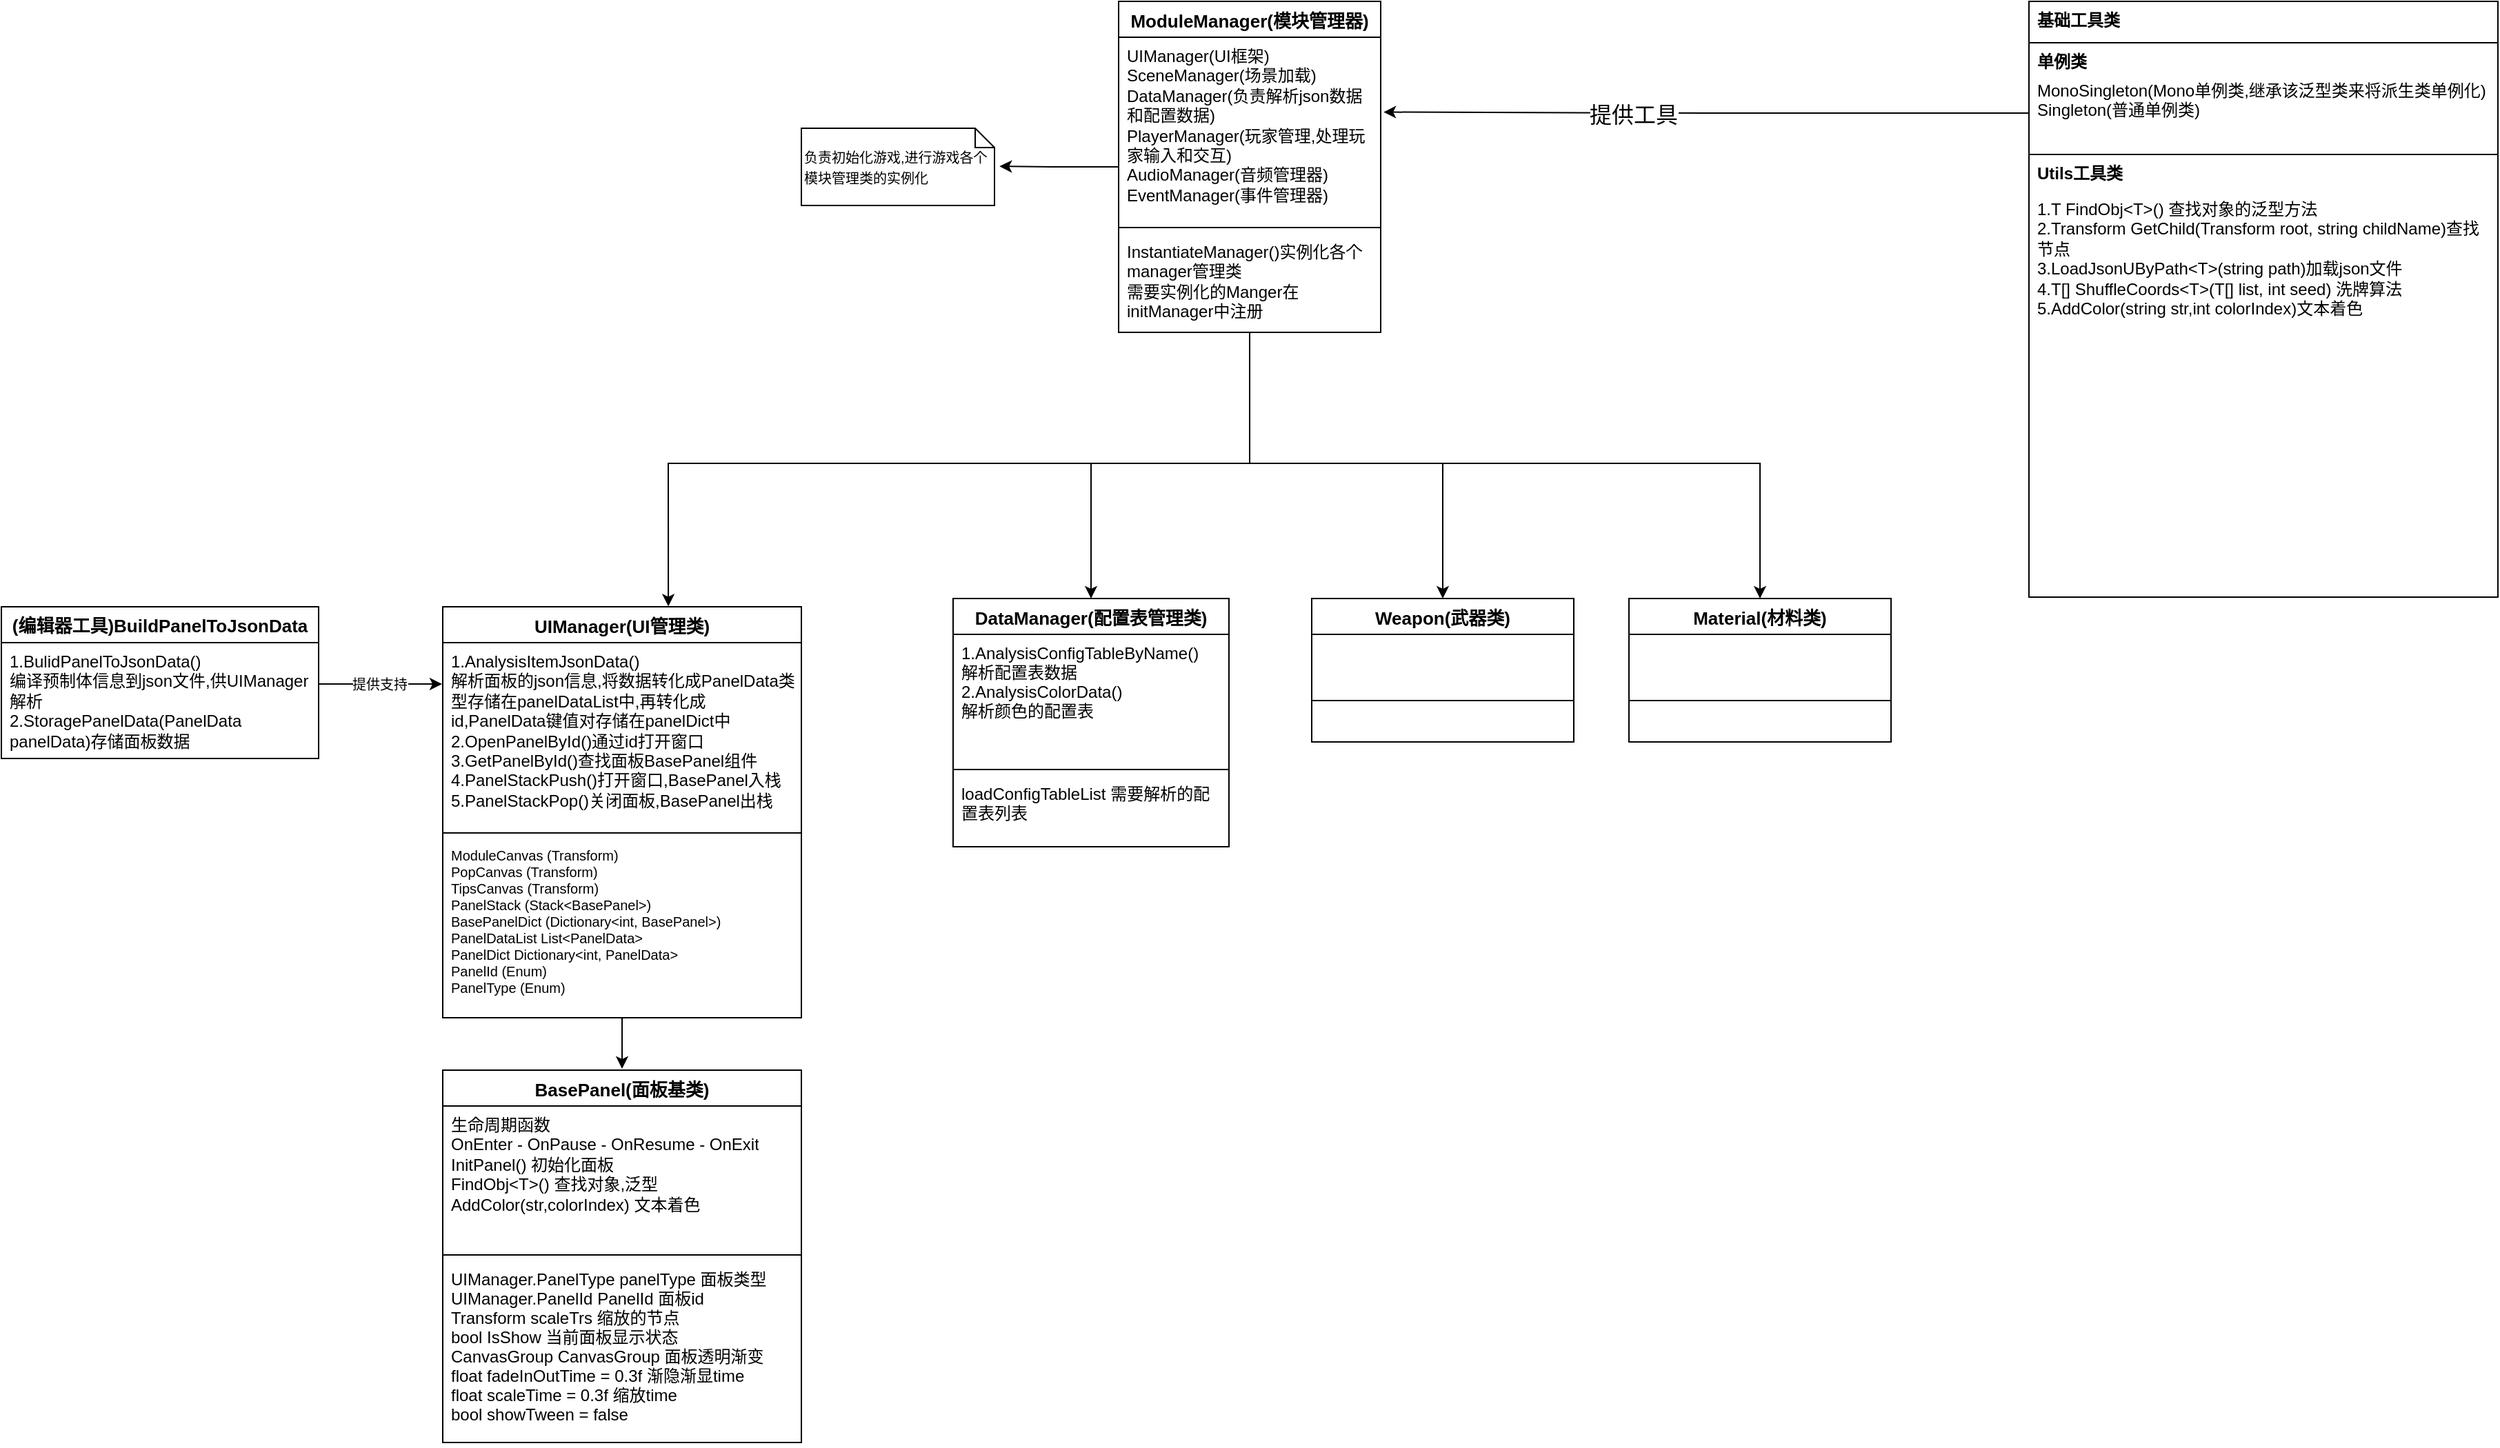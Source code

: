 <mxfile version="14.6.6" type="device"><diagram id="ZgeXcxt-RcczMnQYIGHZ" name="Page-1"><mxGraphModel dx="1919" dy="1698" grid="1" gridSize="10" guides="1" tooltips="1" connect="1" arrows="1" fold="1" page="1" pageScale="1" pageWidth="850" pageHeight="1100" math="0" shadow="0"><root><mxCell id="0"/><mxCell id="1" parent="0"/><mxCell id="vKB0ZqlE3LSPeBJvuY-X-1" style="edgeStyle=orthogonalEdgeStyle;rounded=0;orthogonalLoop=1;jettySize=auto;html=1;entryX=1.026;entryY=0.493;entryDx=0;entryDy=0;entryPerimeter=0;" edge="1" parent="1" source="dufxgDNVYpHI1OGXflw_-8" target="dufxgDNVYpHI1OGXflw_-13"><mxGeometry relative="1" as="geometry"/></mxCell><mxCell id="vKB0ZqlE3LSPeBJvuY-X-3" style="edgeStyle=orthogonalEdgeStyle;rounded=0;orthogonalLoop=1;jettySize=auto;html=1;entryX=0.629;entryY=-0.001;entryDx=0;entryDy=0;entryPerimeter=0;" edge="1" parent="1" source="dufxgDNVYpHI1OGXflw_-8" target="dufxgDNVYpHI1OGXflw_-14"><mxGeometry relative="1" as="geometry"><Array as="points"><mxPoint x="455" y="320"/><mxPoint x="33" y="320"/></Array></mxGeometry></mxCell><mxCell id="vKB0ZqlE3LSPeBJvuY-X-4" style="edgeStyle=orthogonalEdgeStyle;rounded=0;orthogonalLoop=1;jettySize=auto;html=1;" edge="1" parent="1" source="dufxgDNVYpHI1OGXflw_-8" target="dufxgDNVYpHI1OGXflw_-20"><mxGeometry relative="1" as="geometry"><Array as="points"><mxPoint x="455" y="320"/><mxPoint x="340" y="320"/></Array></mxGeometry></mxCell><mxCell id="vKB0ZqlE3LSPeBJvuY-X-5" style="edgeStyle=orthogonalEdgeStyle;rounded=0;orthogonalLoop=1;jettySize=auto;html=1;" edge="1" parent="1" source="dufxgDNVYpHI1OGXflw_-8" target="dufxgDNVYpHI1OGXflw_-30"><mxGeometry relative="1" as="geometry"><Array as="points"><mxPoint x="455" y="320"/><mxPoint x="595" y="320"/></Array></mxGeometry></mxCell><mxCell id="vKB0ZqlE3LSPeBJvuY-X-6" style="edgeStyle=orthogonalEdgeStyle;rounded=0;orthogonalLoop=1;jettySize=auto;html=1;" edge="1" parent="1" source="dufxgDNVYpHI1OGXflw_-8" target="dufxgDNVYpHI1OGXflw_-36"><mxGeometry relative="1" as="geometry"><Array as="points"><mxPoint x="455" y="320"/><mxPoint x="825" y="320"/></Array></mxGeometry></mxCell><mxCell id="dufxgDNVYpHI1OGXflw_-8" value="ModuleManager(模块管理器)" style="swimlane;fontStyle=1;align=center;verticalAlign=top;childLayout=stackLayout;horizontal=1;startSize=26;horizontalStack=0;resizeParent=1;resizeParentMax=0;resizeLast=0;collapsible=1;marginBottom=0;fontSize=13;" parent="1" vertex="1"><mxGeometry x="360" y="-15" width="190" height="240" as="geometry"/></mxCell><mxCell id="dufxgDNVYpHI1OGXflw_-9" value="UIManager(UI框架)&#10;SceneManager(场景加载)&#10;DataManager(负责解析json数据和配置数据)&#10;PlayerManager(玩家管理,处理玩家输入和交互)&#10;AudioManager(音频管理器)&#10;EventManager(事件管理器)" style="text;strokeColor=none;fillColor=none;align=left;verticalAlign=top;spacingLeft=4;spacingRight=4;overflow=hidden;rotatable=0;points=[[0,0.5],[1,0.5]];portConstraint=eastwest;whiteSpace=wrap;fontSize=12;" parent="dufxgDNVYpHI1OGXflw_-8" vertex="1"><mxGeometry y="26" width="190" height="134" as="geometry"/></mxCell><mxCell id="dufxgDNVYpHI1OGXflw_-10" value="" style="line;strokeWidth=1;fillColor=none;align=left;verticalAlign=middle;spacingTop=-1;spacingLeft=3;spacingRight=3;rotatable=0;labelPosition=right;points=[];portConstraint=eastwest;" parent="dufxgDNVYpHI1OGXflw_-8" vertex="1"><mxGeometry y="160" width="190" height="8" as="geometry"/></mxCell><mxCell id="dufxgDNVYpHI1OGXflw_-11" value="InstantiateManager()实例化各个manager管理类&#10;需要实例化的Manger在initManager中注册&#10;" style="text;strokeColor=none;fillColor=none;align=left;verticalAlign=top;spacingLeft=4;spacingRight=4;overflow=hidden;rotatable=0;points=[[0,0.5],[1,0.5]];portConstraint=eastwest;whiteSpace=wrap;" parent="dufxgDNVYpHI1OGXflw_-8" vertex="1"><mxGeometry y="168" width="190" height="72" as="geometry"/></mxCell><mxCell id="dufxgDNVYpHI1OGXflw_-13" value="&lt;font style=&quot;font-size: 10px&quot;&gt;负责初始化游戏,进行游戏各个模块管理类的实例化&lt;/font&gt;" style="shape=note;size=14;whiteSpace=wrap;html=1;align=left;" parent="1" vertex="1"><mxGeometry x="130" y="77" width="140" height="56" as="geometry"/></mxCell><mxCell id="j-RzL0DU3MNYRk3NxdLc-9" style="edgeStyle=orthogonalEdgeStyle;rounded=0;orthogonalLoop=1;jettySize=auto;html=1;fontSize=13;fontColor=#000000;" parent="1" source="dufxgDNVYpHI1OGXflw_-14" edge="1"><mxGeometry relative="1" as="geometry"><mxPoint y="759" as="targetPoint"/></mxGeometry></mxCell><mxCell id="dufxgDNVYpHI1OGXflw_-14" value="UIManager(UI管理类)" style="swimlane;fontStyle=1;align=center;verticalAlign=top;childLayout=stackLayout;horizontal=1;startSize=26;horizontalStack=0;resizeParent=1;resizeParentMax=0;resizeLast=0;collapsible=1;marginBottom=0;fontSize=13;" parent="1" vertex="1"><mxGeometry x="-130" y="424" width="260" height="298" as="geometry"><mxRectangle x="-130" y="424" width="160" height="26" as="alternateBounds"/></mxGeometry></mxCell><mxCell id="dufxgDNVYpHI1OGXflw_-15" value="1.AnalysisItemJsonData()&#10;解析面板的json信息,将数据转化成PanelData类型存储在panelDataList中,再转化成id,PanelData键值对存储在panelDict中&#10;2.OpenPanelById()通过id打开窗口&#10;3.GetPanelById()查找面板BasePanel组件&#10;4.PanelStackPush()打开窗口,BasePanel入栈&#10;5.PanelStackPop()关闭面板,BasePanel出栈" style="text;strokeColor=none;fillColor=none;align=left;verticalAlign=top;spacingLeft=4;spacingRight=4;overflow=hidden;rotatable=0;points=[[0,0.5],[1,0.5]];portConstraint=eastwest;whiteSpace=wrap;fontSize=12;" parent="dufxgDNVYpHI1OGXflw_-14" vertex="1"><mxGeometry y="26" width="260" height="134" as="geometry"/></mxCell><mxCell id="dufxgDNVYpHI1OGXflw_-16" value="" style="line;strokeWidth=1;fillColor=none;align=left;verticalAlign=middle;spacingTop=-1;spacingLeft=3;spacingRight=3;rotatable=0;labelPosition=right;points=[];portConstraint=eastwest;" parent="dufxgDNVYpHI1OGXflw_-14" vertex="1"><mxGeometry y="160" width="260" height="8" as="geometry"/></mxCell><mxCell id="dufxgDNVYpHI1OGXflw_-17" value="ModuleCanvas (Transform) &#10;PopCanvas (Transform)&#10;TipsCanvas (Transform)&#10;PanelStack (Stack&lt;BasePanel&gt;)&#10;BasePanelDict (Dictionary&lt;int, BasePanel&gt;)&#10;PanelDataList List&lt;PanelData&gt;&#10;PanelDict Dictionary&lt;int, PanelData&gt;&#10;PanelId (Enum)&#10;PanelType (Enum)" style="text;strokeColor=none;fillColor=none;align=left;verticalAlign=top;spacingLeft=4;spacingRight=4;overflow=hidden;rotatable=0;points=[[0,0.5],[1,0.5]];portConstraint=eastwest;fontSize=10;" parent="dufxgDNVYpHI1OGXflw_-14" vertex="1"><mxGeometry y="168" width="260" height="130" as="geometry"/></mxCell><mxCell id="dufxgDNVYpHI1OGXflw_-20" value="DataManager(配置表管理类)" style="swimlane;fontStyle=1;align=center;verticalAlign=top;childLayout=stackLayout;horizontal=1;startSize=26;horizontalStack=0;resizeParent=1;resizeParentMax=0;resizeLast=0;collapsible=1;marginBottom=0;fontSize=13;" parent="1" vertex="1"><mxGeometry x="240" y="418" width="200" height="180" as="geometry"><mxRectangle x="240" y="418" width="200" height="26" as="alternateBounds"/></mxGeometry></mxCell><mxCell id="dufxgDNVYpHI1OGXflw_-21" value="1.AnalysisConfigTableByName()&#10;解析配置表数据&#10;2.AnalysisColorData()&#10;解析颜色的配置表" style="text;strokeColor=none;fillColor=none;align=left;verticalAlign=top;spacingLeft=4;spacingRight=4;overflow=hidden;rotatable=0;points=[[0,0.5],[1,0.5]];portConstraint=eastwest;" parent="dufxgDNVYpHI1OGXflw_-20" vertex="1"><mxGeometry y="26" width="200" height="94" as="geometry"/></mxCell><mxCell id="dufxgDNVYpHI1OGXflw_-22" value="" style="line;strokeWidth=1;fillColor=none;align=left;verticalAlign=middle;spacingTop=-1;spacingLeft=3;spacingRight=3;rotatable=0;labelPosition=right;points=[];portConstraint=eastwest;" parent="dufxgDNVYpHI1OGXflw_-20" vertex="1"><mxGeometry y="120" width="200" height="8" as="geometry"/></mxCell><mxCell id="dufxgDNVYpHI1OGXflw_-23" value="loadConfigTableList 需要解析的配置表列表&#10;" style="text;strokeColor=none;fillColor=none;align=left;verticalAlign=top;spacingLeft=4;spacingRight=4;overflow=hidden;rotatable=0;points=[[0,0.5],[1,0.5]];portConstraint=eastwest;whiteSpace=wrap;" parent="dufxgDNVYpHI1OGXflw_-20" vertex="1"><mxGeometry y="128" width="200" height="52" as="geometry"/></mxCell><mxCell id="dufxgDNVYpHI1OGXflw_-30" value="Weapon(武器类)" style="swimlane;fontStyle=1;align=center;verticalAlign=top;childLayout=stackLayout;horizontal=1;startSize=26;horizontalStack=0;resizeParent=1;resizeParentMax=0;resizeLast=0;collapsible=1;marginBottom=0;fontSize=13;" parent="1" vertex="1"><mxGeometry x="500" y="418" width="190" height="104" as="geometry"/></mxCell><mxCell id="dufxgDNVYpHI1OGXflw_-31" value="&#10;&#10;" style="text;strokeColor=none;fillColor=none;align=left;verticalAlign=top;spacingLeft=4;spacingRight=4;overflow=hidden;rotatable=0;points=[[0,0.5],[1,0.5]];portConstraint=eastwest;" parent="dufxgDNVYpHI1OGXflw_-30" vertex="1"><mxGeometry y="26" width="190" height="44" as="geometry"/></mxCell><mxCell id="dufxgDNVYpHI1OGXflw_-32" value="" style="line;strokeWidth=1;fillColor=none;align=left;verticalAlign=middle;spacingTop=-1;spacingLeft=3;spacingRight=3;rotatable=0;labelPosition=right;points=[];portConstraint=eastwest;" parent="dufxgDNVYpHI1OGXflw_-30" vertex="1"><mxGeometry y="70" width="190" height="8" as="geometry"/></mxCell><mxCell id="dufxgDNVYpHI1OGXflw_-33" value="&#10;&#10;" style="text;strokeColor=none;fillColor=none;align=left;verticalAlign=top;spacingLeft=4;spacingRight=4;overflow=hidden;rotatable=0;points=[[0,0.5],[1,0.5]];portConstraint=eastwest;" parent="dufxgDNVYpHI1OGXflw_-30" vertex="1"><mxGeometry y="78" width="190" height="26" as="geometry"/></mxCell><mxCell id="dufxgDNVYpHI1OGXflw_-36" value="Material(材料类)" style="swimlane;fontStyle=1;align=center;verticalAlign=top;childLayout=stackLayout;horizontal=1;startSize=26;horizontalStack=0;resizeParent=1;resizeParentMax=0;resizeLast=0;collapsible=1;marginBottom=0;fontSize=13;" parent="1" vertex="1"><mxGeometry x="730" y="418" width="190" height="104" as="geometry"/></mxCell><mxCell id="dufxgDNVYpHI1OGXflw_-37" value="&#10;&#10;" style="text;strokeColor=none;fillColor=none;align=left;verticalAlign=top;spacingLeft=4;spacingRight=4;overflow=hidden;rotatable=0;points=[[0,0.5],[1,0.5]];portConstraint=eastwest;" parent="dufxgDNVYpHI1OGXflw_-36" vertex="1"><mxGeometry y="26" width="190" height="44" as="geometry"/></mxCell><mxCell id="dufxgDNVYpHI1OGXflw_-38" value="" style="line;strokeWidth=1;fillColor=none;align=left;verticalAlign=middle;spacingTop=-1;spacingLeft=3;spacingRight=3;rotatable=0;labelPosition=right;points=[];portConstraint=eastwest;" parent="dufxgDNVYpHI1OGXflw_-36" vertex="1"><mxGeometry y="70" width="190" height="8" as="geometry"/></mxCell><mxCell id="dufxgDNVYpHI1OGXflw_-39" value="&#10;&#10;" style="text;strokeColor=none;fillColor=none;align=left;verticalAlign=top;spacingLeft=4;spacingRight=4;overflow=hidden;rotatable=0;points=[[0,0.5],[1,0.5]];portConstraint=eastwest;" parent="dufxgDNVYpHI1OGXflw_-36" vertex="1"><mxGeometry y="78" width="190" height="26" as="geometry"/></mxCell><mxCell id="j-RzL0DU3MNYRk3NxdLc-2" value="BasePanel(面板基类)" style="swimlane;fontStyle=1;align=center;verticalAlign=top;childLayout=stackLayout;horizontal=1;startSize=26;horizontalStack=0;resizeParent=1;resizeParentMax=0;resizeLast=0;collapsible=1;marginBottom=0;fontSize=13;" parent="1" vertex="1"><mxGeometry x="-130" y="760" width="260" height="270" as="geometry"><mxRectangle x="-130" y="760" width="160" height="26" as="alternateBounds"/></mxGeometry></mxCell><mxCell id="j-RzL0DU3MNYRk3NxdLc-3" value="生命周期函数&#10;OnEnter - OnPause - OnResume - OnExit&#10;InitPanel() 初始化面板&#10;FindObj&lt;T&gt;() 查找对象,泛型&#10;AddColor(str,colorIndex) 文本着色&#10;" style="text;strokeColor=none;fillColor=none;align=left;verticalAlign=top;spacingLeft=4;spacingRight=4;overflow=hidden;rotatable=0;points=[[0,0.5],[1,0.5]];portConstraint=eastwest;whiteSpace=wrap;" parent="j-RzL0DU3MNYRk3NxdLc-2" vertex="1"><mxGeometry y="26" width="260" height="104" as="geometry"/></mxCell><mxCell id="j-RzL0DU3MNYRk3NxdLc-4" value="" style="line;strokeWidth=1;fillColor=none;align=left;verticalAlign=middle;spacingTop=-1;spacingLeft=3;spacingRight=3;rotatable=0;labelPosition=right;points=[];portConstraint=eastwest;" parent="j-RzL0DU3MNYRk3NxdLc-2" vertex="1"><mxGeometry y="130" width="260" height="8" as="geometry"/></mxCell><mxCell id="j-RzL0DU3MNYRk3NxdLc-5" value="UIManager.PanelType panelType 面板类型&#10;UIManager.PanelId PanelId 面板id&#10;Transform scaleTrs 缩放的节点&#10;bool IsShow 当前面板显示状态&#10;CanvasGroup CanvasGroup 面板透明渐变&#10;float fadeInOutTime = 0.3f 渐隐渐显time&#10;float scaleTime = 0.3f 缩放time&#10;bool showTween = false" style="text;strokeColor=none;fillColor=none;align=left;verticalAlign=top;spacingLeft=4;spacingRight=4;overflow=hidden;rotatable=0;points=[[0,0.5],[1,0.5]];portConstraint=eastwest;" parent="j-RzL0DU3MNYRk3NxdLc-2" vertex="1"><mxGeometry y="138" width="260" height="132" as="geometry"/></mxCell><mxCell id="j-RzL0DU3MNYRk3NxdLc-16" value="提供支持" style="edgeStyle=orthogonalEdgeStyle;rounded=0;orthogonalLoop=1;jettySize=auto;html=1;entryX=-0.002;entryY=0.224;entryDx=0;entryDy=0;entryPerimeter=0;fontSize=10;fontColor=#000000;" parent="1" source="j-RzL0DU3MNYRk3NxdLc-21" target="dufxgDNVYpHI1OGXflw_-15" edge="1"><mxGeometry relative="1" as="geometry"><mxPoint x="-240" y="447" as="sourcePoint"/><Array as="points"><mxPoint x="-200" y="480"/><mxPoint x="-200" y="480"/></Array></mxGeometry></mxCell><mxCell id="j-RzL0DU3MNYRk3NxdLc-20" value="(编辑器工具)BuildPanelToJsonData" style="swimlane;fontStyle=1;childLayout=stackLayout;horizontal=1;startSize=26;horizontalStack=0;resizeParent=1;resizeParentMax=0;resizeLast=0;collapsible=1;marginBottom=0;align=center;fontSize=13;fontColor=#000000;html=0;" parent="1" vertex="1"><mxGeometry x="-450" y="424" width="230" height="110" as="geometry"/></mxCell><mxCell id="j-RzL0DU3MNYRk3NxdLc-21" value="1.BulidPanelToJsonData()&#10;编译预制体信息到json文件,供UIManager解析&#10;2.StoragePanelData(PanelData panelData)存储面板数据" style="text;strokeColor=none;fillColor=none;spacingLeft=4;spacingRight=4;overflow=hidden;rotatable=0;points=[[0,0.5],[1,0.5]];portConstraint=eastwest;fontSize=12;whiteSpace=wrap;" parent="j-RzL0DU3MNYRk3NxdLc-20" vertex="1"><mxGeometry y="26" width="230" height="84" as="geometry"/></mxCell><mxCell id="j-RzL0DU3MNYRk3NxdLc-35" value="" style="html=1;fontSize=13;fontColor=#000000;align=left;" parent="1" vertex="1"><mxGeometry x="1020" y="96" width="340" height="321" as="geometry"/></mxCell><mxCell id="j-RzL0DU3MNYRk3NxdLc-36" value="Utils工具类" style="text;strokeColor=none;fillColor=none;spacingLeft=4;spacingRight=4;overflow=hidden;rotatable=0;points=[[0,0.5],[1,0.5]];portConstraint=eastwest;fontSize=12;whiteSpace=wrap;fontStyle=1" parent="1" vertex="1"><mxGeometry x="1020" y="96" width="180" height="30" as="geometry"/></mxCell><mxCell id="j-RzL0DU3MNYRk3NxdLc-37" value="" style="html=1;fontSize=13;fontColor=#000000;align=left;" parent="1" vertex="1"><mxGeometry x="1020" y="15" width="340" height="81" as="geometry"/></mxCell><mxCell id="j-RzL0DU3MNYRk3NxdLc-38" value="单例类" style="text;strokeColor=none;fillColor=none;spacingLeft=4;spacingRight=4;overflow=hidden;rotatable=0;points=[[0,0.5],[1,0.5]];portConstraint=eastwest;fontSize=12;whiteSpace=wrap;fontStyle=1" parent="1" vertex="1"><mxGeometry x="1020" y="15" width="180" height="30" as="geometry"/></mxCell><mxCell id="vKB0ZqlE3LSPeBJvuY-X-7" style="edgeStyle=orthogonalEdgeStyle;rounded=0;orthogonalLoop=1;jettySize=auto;html=1;entryX=1.011;entryY=0.405;entryDx=0;entryDy=0;entryPerimeter=0;" edge="1" parent="1" source="j-RzL0DU3MNYRk3NxdLc-39" target="dufxgDNVYpHI1OGXflw_-9"><mxGeometry relative="1" as="geometry"/></mxCell><mxCell id="vKB0ZqlE3LSPeBJvuY-X-8" value="&lt;font style=&quot;font-size: 16px&quot;&gt;提供工具&lt;/font&gt;" style="edgeLabel;html=1;align=center;verticalAlign=middle;resizable=0;points=[];" vertex="1" connectable="0" parent="vKB0ZqlE3LSPeBJvuY-X-7"><mxGeometry x="0.226" y="1" relative="1" as="geometry"><mxPoint as="offset"/></mxGeometry></mxCell><mxCell id="j-RzL0DU3MNYRk3NxdLc-39" value="MonoSingleton(Mono单例类,继承该泛型类来将派生类单例化)&#10;Singleton(普通单例类)" style="text;strokeColor=none;fillColor=none;spacingLeft=4;spacingRight=4;overflow=hidden;rotatable=0;points=[[0,0.5],[1,0.5]];portConstraint=eastwest;fontSize=12;whiteSpace=wrap;" parent="1" vertex="1"><mxGeometry x="1020" y="36" width="340" height="60" as="geometry"/></mxCell><mxCell id="j-RzL0DU3MNYRk3NxdLc-40" value="" style="html=1;fontSize=13;fontColor=#000000;align=left;" parent="1" vertex="1"><mxGeometry x="1020" y="-15" width="340" height="30" as="geometry"/></mxCell><mxCell id="j-RzL0DU3MNYRk3NxdLc-41" value="基础工具类" style="text;strokeColor=none;fillColor=none;spacingLeft=4;spacingRight=4;overflow=hidden;rotatable=0;points=[[0,0.5],[1,0.5]];portConstraint=eastwest;fontSize=12;whiteSpace=wrap;fontStyle=1" parent="1" vertex="1"><mxGeometry x="1020" y="-15" width="140" height="30" as="geometry"/></mxCell><mxCell id="j-RzL0DU3MNYRk3NxdLc-42" value="1.T FindObj&lt;T&gt;() 查找对象的泛型方法&#10;2.Transform GetChild(Transform root, string childName)查找节点&#10;3.LoadJsonUByPath&lt;T&gt;(string path)加载json文件&#10;4.T[] ShuffleCoords&lt;T&gt;(T[] list, int seed) 洗牌算法&#10;5.AddColor(string str,int colorIndex)文本着色" style="text;strokeColor=none;fillColor=none;spacingLeft=4;spacingRight=4;overflow=hidden;rotatable=0;points=[[0,0.5],[1,0.5]];portConstraint=eastwest;fontSize=12;whiteSpace=wrap;fontStyle=0" parent="1" vertex="1"><mxGeometry x="1020" y="121.5" width="340" height="295.5" as="geometry"/></mxCell></root></mxGraphModel></diagram></mxfile>
